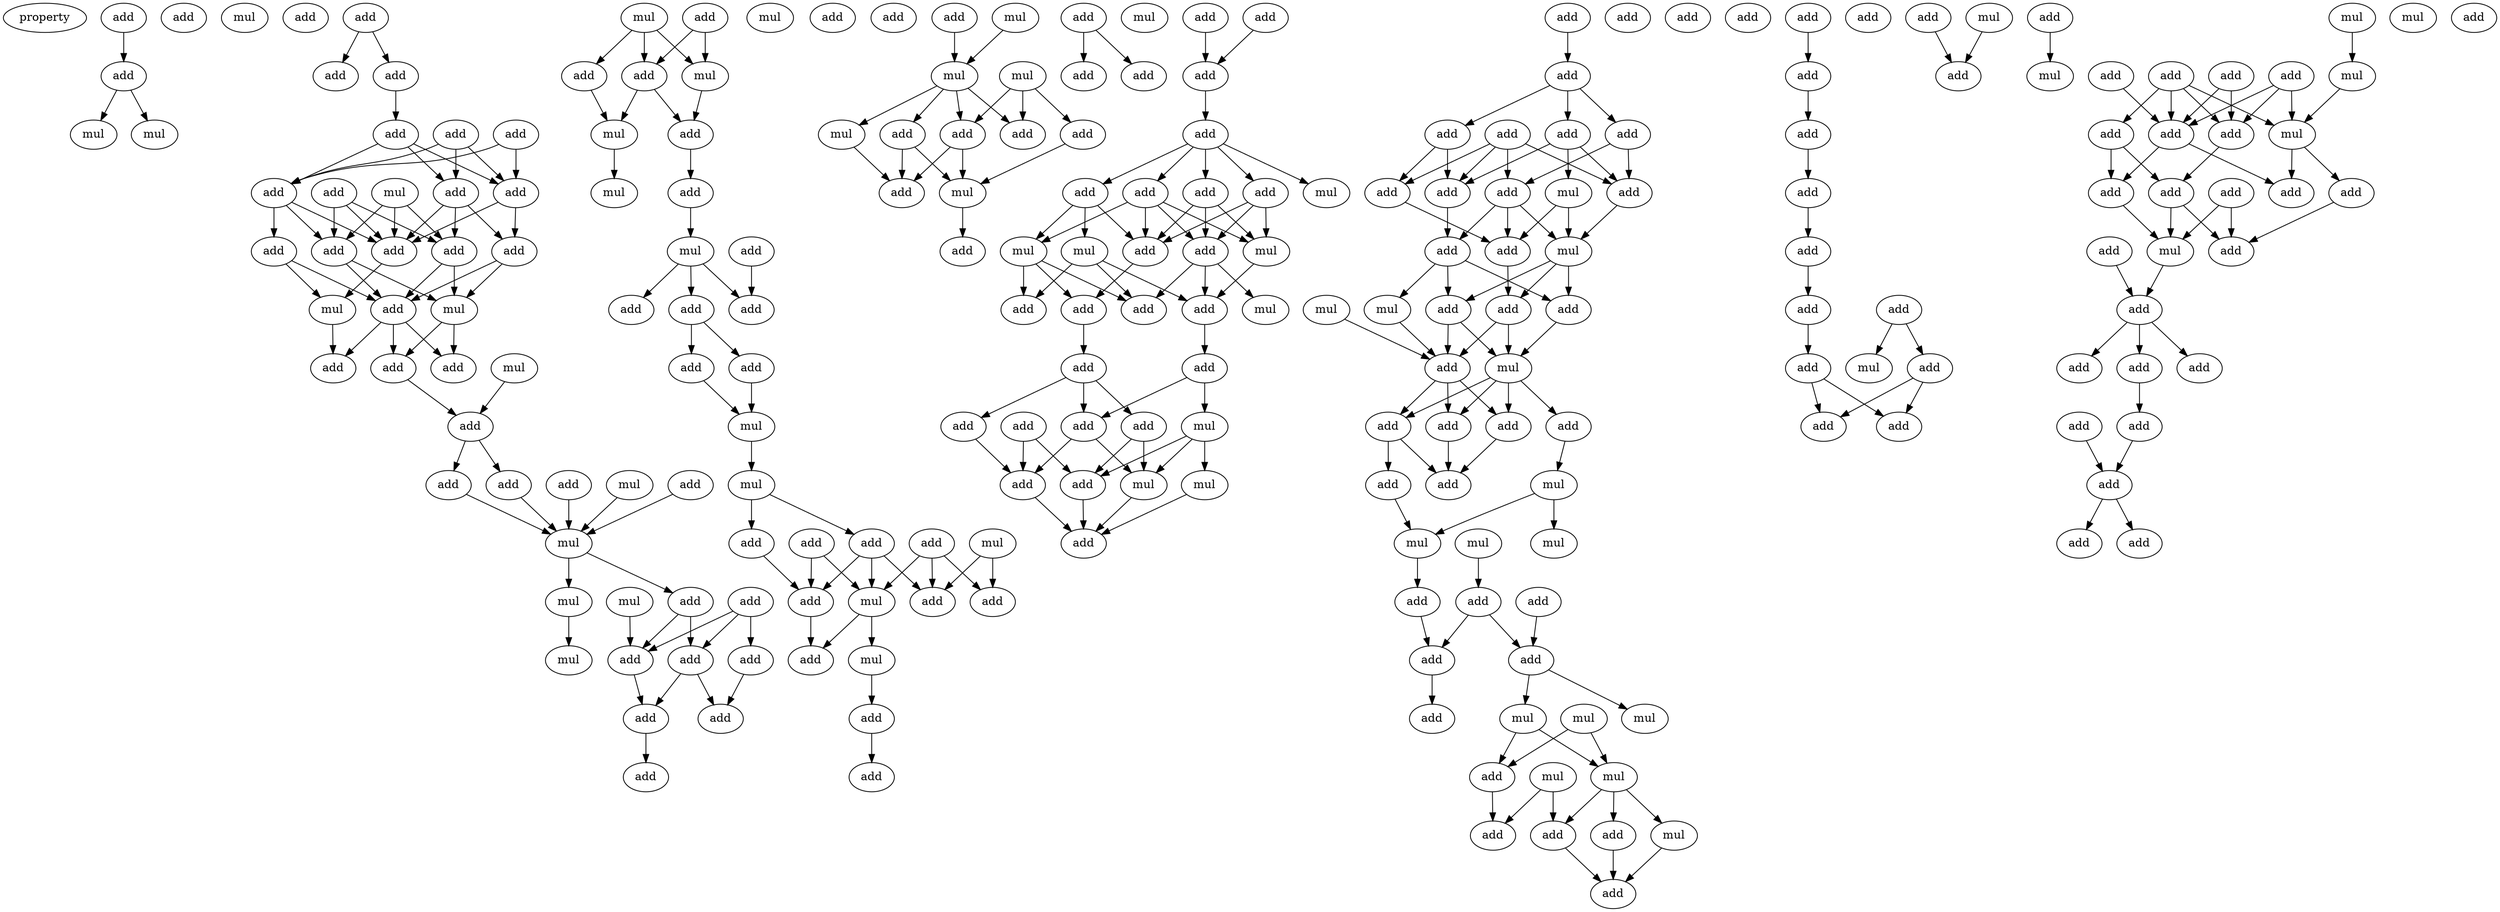 digraph {
    node [fontcolor=black]
    property [mul=2,lf=1.7]
    0 [ label = add ];
    1 [ label = add ];
    2 [ label = add ];
    3 [ label = mul ];
    4 [ label = mul ];
    5 [ label = mul ];
    6 [ label = add ];
    7 [ label = add ];
    8 [ label = add ];
    9 [ label = add ];
    10 [ label = add ];
    11 [ label = add ];
    12 [ label = add ];
    13 [ label = add ];
    14 [ label = add ];
    15 [ label = add ];
    16 [ label = add ];
    17 [ label = mul ];
    18 [ label = add ];
    19 [ label = add ];
    20 [ label = add ];
    21 [ label = add ];
    22 [ label = add ];
    23 [ label = mul ];
    24 [ label = add ];
    25 [ label = mul ];
    26 [ label = mul ];
    27 [ label = add ];
    28 [ label = add ];
    29 [ label = add ];
    30 [ label = add ];
    31 [ label = add ];
    32 [ label = add ];
    33 [ label = mul ];
    34 [ label = add ];
    35 [ label = add ];
    36 [ label = mul ];
    37 [ label = mul ];
    38 [ label = add ];
    39 [ label = mul ];
    40 [ label = add ];
    41 [ label = add ];
    42 [ label = mul ];
    43 [ label = add ];
    44 [ label = add ];
    45 [ label = add ];
    46 [ label = add ];
    47 [ label = mul ];
    48 [ label = add ];
    49 [ label = add ];
    50 [ label = add ];
    51 [ label = add ];
    52 [ label = mul ];
    53 [ label = add ];
    54 [ label = mul ];
    55 [ label = mul ];
    56 [ label = add ];
    57 [ label = add ];
    58 [ label = mul ];
    59 [ label = add ];
    60 [ label = add ];
    61 [ label = add ];
    62 [ label = mul ];
    63 [ label = add ];
    64 [ label = add ];
    65 [ label = mul ];
    66 [ label = mul ];
    67 [ label = mul ];
    68 [ label = add ];
    69 [ label = add ];
    70 [ label = add ];
    71 [ label = add ];
    72 [ label = add ];
    73 [ label = add ];
    74 [ label = add ];
    75 [ label = mul ];
    76 [ label = add ];
    77 [ label = mul ];
    78 [ label = add ];
    79 [ label = add ];
    80 [ label = add ];
    81 [ label = add ];
    82 [ label = add ];
    83 [ label = mul ];
    84 [ label = mul ];
    85 [ label = mul ];
    86 [ label = add ];
    87 [ label = add ];
    88 [ label = add ];
    89 [ label = add ];
    90 [ label = mul ];
    91 [ label = add ];
    92 [ label = mul ];
    93 [ label = add ];
    94 [ label = add ];
    95 [ label = mul ];
    96 [ label = add ];
    97 [ label = add ];
    98 [ label = add ];
    99 [ label = add ];
    100 [ label = add ];
    101 [ label = add ];
    102 [ label = add ];
    103 [ label = add ];
    104 [ label = add ];
    105 [ label = mul ];
    106 [ label = add ];
    107 [ label = add ];
    108 [ label = mul ];
    109 [ label = mul ];
    110 [ label = mul ];
    111 [ label = add ];
    112 [ label = add ];
    113 [ label = mul ];
    114 [ label = add ];
    115 [ label = add ];
    116 [ label = add ];
    117 [ label = add ];
    118 [ label = add ];
    119 [ label = add ];
    120 [ label = add ];
    121 [ label = mul ];
    122 [ label = add ];
    123 [ label = add ];
    124 [ label = mul ];
    125 [ label = mul ];
    126 [ label = add ];
    127 [ label = add ];
    128 [ label = add ];
    129 [ label = add ];
    130 [ label = add ];
    131 [ label = add ];
    132 [ label = add ];
    133 [ label = add ];
    134 [ label = add ];
    135 [ label = mul ];
    136 [ label = add ];
    137 [ label = add ];
    138 [ label = add ];
    139 [ label = add ];
    140 [ label = mul ];
    141 [ label = add ];
    142 [ label = add ];
    143 [ label = add ];
    144 [ label = add ];
    145 [ label = add ];
    146 [ label = mul ];
    147 [ label = mul ];
    148 [ label = add ];
    149 [ label = mul ];
    150 [ label = add ];
    151 [ label = add ];
    152 [ label = add ];
    153 [ label = add ];
    154 [ label = add ];
    155 [ label = add ];
    156 [ label = mul ];
    157 [ label = mul ];
    158 [ label = mul ];
    159 [ label = mul ];
    160 [ label = add ];
    161 [ label = add ];
    162 [ label = add ];
    163 [ label = add ];
    164 [ label = add ];
    165 [ label = add ];
    166 [ label = mul ];
    167 [ label = mul ];
    168 [ label = mul ];
    169 [ label = add ];
    170 [ label = mul ];
    171 [ label = add ];
    172 [ label = mul ];
    173 [ label = mul ];
    174 [ label = add ];
    175 [ label = add ];
    176 [ label = add ];
    177 [ label = add ];
    178 [ label = add ];
    179 [ label = add ];
    180 [ label = add ];
    181 [ label = add ];
    182 [ label = add ];
    183 [ label = add ];
    184 [ label = add ];
    185 [ label = mul ];
    186 [ label = add ];
    187 [ label = add ];
    188 [ label = add ];
    189 [ label = add ];
    190 [ label = add ];
    191 [ label = add ];
    192 [ label = mul ];
    193 [ label = add ];
    194 [ label = add ];
    195 [ label = mul ];
    196 [ label = add ];
    197 [ label = add ];
    198 [ label = mul ];
    199 [ label = add ];
    200 [ label = add ];
    201 [ label = mul ];
    202 [ label = add ];
    203 [ label = add ];
    204 [ label = add ];
    205 [ label = mul ];
    206 [ label = add ];
    207 [ label = add ];
    208 [ label = add ];
    209 [ label = add ];
    210 [ label = add ];
    211 [ label = add ];
    212 [ label = add ];
    213 [ label = add ];
    214 [ label = mul ];
    215 [ label = add ];
    216 [ label = add ];
    217 [ label = add ];
    218 [ label = add ];
    219 [ label = add ];
    220 [ label = add ];
    221 [ label = add ];
    222 [ label = add ];
    223 [ label = mul ];
    224 [ label = add ];
    225 [ label = add ];
    226 [ label = add ];
    0 -> 2 [ name = 0 ];
    2 -> 3 [ name = 1 ];
    2 -> 5 [ name = 2 ];
    7 -> 8 [ name = 3 ];
    7 -> 9 [ name = 4 ];
    9 -> 10 [ name = 5 ];
    10 -> 13 [ name = 6 ];
    10 -> 14 [ name = 7 ];
    10 -> 16 [ name = 8 ];
    11 -> 13 [ name = 9 ];
    11 -> 16 [ name = 10 ];
    12 -> 13 [ name = 11 ];
    12 -> 14 [ name = 12 ];
    12 -> 16 [ name = 13 ];
    13 -> 21 [ name = 14 ];
    13 -> 22 [ name = 15 ];
    14 -> 19 [ name = 16 ];
    14 -> 21 [ name = 17 ];
    14 -> 22 [ name = 18 ];
    15 -> 18 [ name = 19 ];
    15 -> 19 [ name = 20 ];
    15 -> 21 [ name = 21 ];
    16 -> 18 [ name = 22 ];
    16 -> 20 [ name = 23 ];
    16 -> 21 [ name = 24 ];
    17 -> 18 [ name = 25 ];
    17 -> 19 [ name = 26 ];
    17 -> 21 [ name = 27 ];
    18 -> 24 [ name = 28 ];
    18 -> 25 [ name = 29 ];
    19 -> 24 [ name = 30 ];
    19 -> 25 [ name = 31 ];
    20 -> 23 [ name = 32 ];
    20 -> 24 [ name = 33 ];
    21 -> 23 [ name = 34 ];
    22 -> 24 [ name = 35 ];
    22 -> 25 [ name = 36 ];
    23 -> 28 [ name = 37 ];
    24 -> 27 [ name = 38 ];
    24 -> 28 [ name = 39 ];
    24 -> 29 [ name = 40 ];
    25 -> 27 [ name = 41 ];
    25 -> 29 [ name = 42 ];
    26 -> 30 [ name = 43 ];
    27 -> 30 [ name = 44 ];
    30 -> 32 [ name = 45 ];
    30 -> 35 [ name = 46 ];
    31 -> 36 [ name = 47 ];
    32 -> 36 [ name = 48 ];
    33 -> 36 [ name = 49 ];
    34 -> 36 [ name = 50 ];
    35 -> 36 [ name = 51 ];
    36 -> 37 [ name = 52 ];
    36 -> 40 [ name = 53 ];
    37 -> 42 [ name = 54 ];
    38 -> 41 [ name = 55 ];
    38 -> 43 [ name = 56 ];
    38 -> 44 [ name = 57 ];
    39 -> 41 [ name = 58 ];
    40 -> 41 [ name = 59 ];
    40 -> 44 [ name = 60 ];
    41 -> 46 [ name = 61 ];
    43 -> 45 [ name = 62 ];
    44 -> 45 [ name = 63 ];
    44 -> 46 [ name = 64 ];
    46 -> 48 [ name = 65 ];
    47 -> 50 [ name = 66 ];
    47 -> 51 [ name = 67 ];
    47 -> 52 [ name = 68 ];
    49 -> 51 [ name = 69 ];
    49 -> 52 [ name = 70 ];
    50 -> 54 [ name = 71 ];
    51 -> 53 [ name = 72 ];
    51 -> 54 [ name = 73 ];
    52 -> 53 [ name = 74 ];
    53 -> 56 [ name = 75 ];
    54 -> 55 [ name = 76 ];
    56 -> 58 [ name = 77 ];
    57 -> 61 [ name = 78 ];
    58 -> 59 [ name = 79 ];
    58 -> 60 [ name = 80 ];
    58 -> 61 [ name = 81 ];
    59 -> 63 [ name = 82 ];
    59 -> 64 [ name = 83 ];
    63 -> 65 [ name = 84 ];
    64 -> 65 [ name = 85 ];
    65 -> 66 [ name = 86 ];
    66 -> 69 [ name = 87 ];
    66 -> 71 [ name = 88 ];
    67 -> 73 [ name = 89 ];
    67 -> 74 [ name = 90 ];
    68 -> 72 [ name = 91 ];
    68 -> 75 [ name = 92 ];
    69 -> 72 [ name = 93 ];
    69 -> 74 [ name = 94 ];
    69 -> 75 [ name = 95 ];
    70 -> 73 [ name = 96 ];
    70 -> 74 [ name = 97 ];
    70 -> 75 [ name = 98 ];
    71 -> 72 [ name = 99 ];
    72 -> 76 [ name = 100 ];
    75 -> 76 [ name = 101 ];
    75 -> 77 [ name = 102 ];
    77 -> 78 [ name = 103 ];
    78 -> 79 [ name = 104 ];
    82 -> 85 [ name = 105 ];
    83 -> 85 [ name = 106 ];
    84 -> 86 [ name = 107 ];
    84 -> 87 [ name = 108 ];
    84 -> 88 [ name = 109 ];
    85 -> 86 [ name = 110 ];
    85 -> 88 [ name = 111 ];
    85 -> 89 [ name = 112 ];
    85 -> 90 [ name = 113 ];
    86 -> 91 [ name = 114 ];
    86 -> 92 [ name = 115 ];
    87 -> 92 [ name = 116 ];
    89 -> 91 [ name = 117 ];
    89 -> 92 [ name = 118 ];
    90 -> 91 [ name = 119 ];
    92 -> 93 [ name = 120 ];
    94 -> 97 [ name = 121 ];
    94 -> 98 [ name = 122 ];
    96 -> 100 [ name = 123 ];
    99 -> 100 [ name = 124 ];
    100 -> 101 [ name = 125 ];
    101 -> 102 [ name = 126 ];
    101 -> 103 [ name = 127 ];
    101 -> 104 [ name = 128 ];
    101 -> 105 [ name = 129 ];
    101 -> 106 [ name = 130 ];
    102 -> 107 [ name = 131 ];
    102 -> 110 [ name = 132 ];
    102 -> 111 [ name = 133 ];
    103 -> 107 [ name = 134 ];
    103 -> 108 [ name = 135 ];
    103 -> 109 [ name = 136 ];
    104 -> 107 [ name = 137 ];
    104 -> 108 [ name = 138 ];
    104 -> 110 [ name = 139 ];
    104 -> 111 [ name = 140 ];
    106 -> 107 [ name = 141 ];
    106 -> 110 [ name = 142 ];
    106 -> 111 [ name = 143 ];
    107 -> 114 [ name = 144 ];
    108 -> 112 [ name = 145 ];
    108 -> 114 [ name = 146 ];
    108 -> 116 [ name = 147 ];
    109 -> 112 [ name = 148 ];
    109 -> 115 [ name = 149 ];
    109 -> 116 [ name = 150 ];
    110 -> 115 [ name = 151 ];
    111 -> 113 [ name = 152 ];
    111 -> 115 [ name = 153 ];
    111 -> 116 [ name = 154 ];
    114 -> 118 [ name = 155 ];
    115 -> 117 [ name = 156 ];
    117 -> 119 [ name = 157 ];
    117 -> 121 [ name = 158 ];
    118 -> 119 [ name = 159 ];
    118 -> 120 [ name = 160 ];
    118 -> 123 [ name = 161 ];
    119 -> 124 [ name = 162 ];
    119 -> 126 [ name = 163 ];
    120 -> 124 [ name = 164 ];
    120 -> 127 [ name = 165 ];
    121 -> 124 [ name = 166 ];
    121 -> 125 [ name = 167 ];
    121 -> 127 [ name = 168 ];
    122 -> 126 [ name = 169 ];
    122 -> 127 [ name = 170 ];
    123 -> 126 [ name = 171 ];
    124 -> 129 [ name = 172 ];
    125 -> 129 [ name = 173 ];
    126 -> 129 [ name = 174 ];
    127 -> 129 [ name = 175 ];
    128 -> 130 [ name = 176 ];
    130 -> 131 [ name = 177 ];
    130 -> 133 [ name = 178 ];
    130 -> 134 [ name = 179 ];
    131 -> 138 [ name = 180 ];
    131 -> 139 [ name = 181 ];
    132 -> 136 [ name = 182 ];
    132 -> 137 [ name = 183 ];
    132 -> 138 [ name = 184 ];
    132 -> 139 [ name = 185 ];
    133 -> 136 [ name = 186 ];
    133 -> 137 [ name = 187 ];
    134 -> 135 [ name = 188 ];
    134 -> 137 [ name = 189 ];
    134 -> 139 [ name = 190 ];
    135 -> 140 [ name = 191 ];
    135 -> 142 [ name = 192 ];
    136 -> 142 [ name = 193 ];
    137 -> 141 [ name = 194 ];
    138 -> 140 [ name = 195 ];
    138 -> 141 [ name = 196 ];
    138 -> 142 [ name = 197 ];
    139 -> 140 [ name = 198 ];
    140 -> 143 [ name = 199 ];
    140 -> 144 [ name = 200 ];
    140 -> 145 [ name = 201 ];
    141 -> 143 [ name = 202 ];
    141 -> 145 [ name = 203 ];
    141 -> 147 [ name = 204 ];
    142 -> 144 [ name = 205 ];
    143 -> 149 [ name = 206 ];
    144 -> 148 [ name = 207 ];
    144 -> 149 [ name = 208 ];
    145 -> 148 [ name = 209 ];
    145 -> 149 [ name = 210 ];
    146 -> 148 [ name = 211 ];
    147 -> 148 [ name = 212 ];
    148 -> 150 [ name = 213 ];
    148 -> 151 [ name = 214 ];
    148 -> 152 [ name = 215 ];
    149 -> 150 [ name = 216 ];
    149 -> 151 [ name = 217 ];
    149 -> 152 [ name = 218 ];
    149 -> 153 [ name = 219 ];
    150 -> 154 [ name = 220 ];
    151 -> 154 [ name = 221 ];
    152 -> 154 [ name = 222 ];
    152 -> 155 [ name = 223 ];
    153 -> 156 [ name = 224 ];
    155 -> 157 [ name = 225 ];
    156 -> 157 [ name = 226 ];
    156 -> 159 [ name = 227 ];
    157 -> 160 [ name = 228 ];
    158 -> 162 [ name = 229 ];
    160 -> 165 [ name = 230 ];
    161 -> 164 [ name = 231 ];
    162 -> 164 [ name = 232 ];
    162 -> 165 [ name = 233 ];
    164 -> 166 [ name = 234 ];
    164 -> 168 [ name = 235 ];
    165 -> 169 [ name = 236 ];
    166 -> 170 [ name = 237 ];
    166 -> 171 [ name = 238 ];
    167 -> 170 [ name = 239 ];
    167 -> 171 [ name = 240 ];
    170 -> 173 [ name = 241 ];
    170 -> 175 [ name = 242 ];
    170 -> 176 [ name = 243 ];
    171 -> 174 [ name = 244 ];
    172 -> 174 [ name = 245 ];
    172 -> 175 [ name = 246 ];
    173 -> 177 [ name = 247 ];
    175 -> 177 [ name = 248 ];
    176 -> 177 [ name = 249 ];
    180 -> 181 [ name = 250 ];
    181 -> 184 [ name = 251 ];
    183 -> 186 [ name = 252 ];
    184 -> 187 [ name = 253 ];
    185 -> 186 [ name = 254 ];
    187 -> 188 [ name = 255 ];
    188 -> 191 [ name = 256 ];
    189 -> 192 [ name = 257 ];
    189 -> 194 [ name = 258 ];
    190 -> 195 [ name = 259 ];
    191 -> 193 [ name = 260 ];
    193 -> 196 [ name = 261 ];
    193 -> 197 [ name = 262 ];
    194 -> 196 [ name = 263 ];
    194 -> 197 [ name = 264 ];
    198 -> 201 [ name = 265 ];
    199 -> 204 [ name = 266 ];
    199 -> 205 [ name = 267 ];
    199 -> 206 [ name = 268 ];
    199 -> 207 [ name = 269 ];
    200 -> 204 [ name = 270 ];
    200 -> 205 [ name = 271 ];
    200 -> 207 [ name = 272 ];
    201 -> 205 [ name = 273 ];
    202 -> 204 [ name = 274 ];
    203 -> 204 [ name = 275 ];
    203 -> 207 [ name = 276 ];
    204 -> 210 [ name = 277 ];
    204 -> 212 [ name = 278 ];
    205 -> 208 [ name = 279 ];
    205 -> 212 [ name = 280 ];
    206 -> 210 [ name = 281 ];
    206 -> 211 [ name = 282 ];
    207 -> 211 [ name = 283 ];
    208 -> 215 [ name = 284 ];
    209 -> 214 [ name = 285 ];
    209 -> 215 [ name = 286 ];
    210 -> 214 [ name = 287 ];
    211 -> 214 [ name = 288 ];
    211 -> 215 [ name = 289 ];
    213 -> 216 [ name = 290 ];
    214 -> 216 [ name = 291 ];
    216 -> 217 [ name = 292 ];
    216 -> 218 [ name = 293 ];
    216 -> 219 [ name = 294 ];
    218 -> 221 [ name = 295 ];
    220 -> 222 [ name = 296 ];
    221 -> 222 [ name = 297 ];
    222 -> 224 [ name = 298 ];
    222 -> 226 [ name = 299 ];
}
